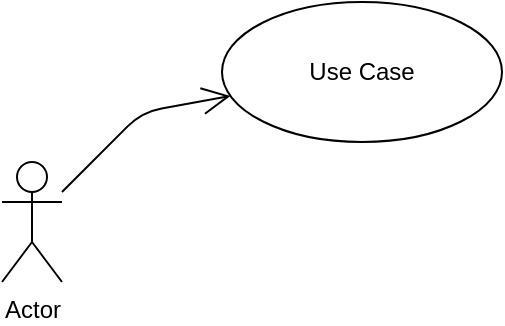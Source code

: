 <mxfile version="13.0.9">
    <diagram id="oQlsDqUnoRqt1SnFWlzI" name="Page-1">
        <mxGraphModel dx="416" dy="490" grid="1" gridSize="10" guides="1" tooltips="1" connect="1" arrows="1" fold="1" page="1" pageScale="1" pageWidth="850" pageHeight="1100" math="0" shadow="0">
            <root>
                <mxCell id="0"/>
                <mxCell id="1" parent="0"/>
                <mxCell id="3" value="Actor" style="shape=umlActor;verticalLabelPosition=bottom;labelBackgroundColor=#ffffff;verticalAlign=top;html=1;" parent="1" vertex="1">
                    <mxGeometry x="70" y="110" width="30" height="60" as="geometry"/>
                </mxCell>
                <mxCell id="5" value="Use Case" style="ellipse;whiteSpace=wrap;html=1;" parent="1" vertex="1">
                    <mxGeometry x="180" y="30" width="140" height="70" as="geometry"/>
                </mxCell>
                <mxCell id="6" value="" style="endArrow=open;endFill=1;endSize=12;html=1;" parent="1" source="3" target="5" edge="1">
                    <mxGeometry width="160" relative="1" as="geometry">
                        <mxPoint x="140" y="230" as="sourcePoint"/>
                        <mxPoint x="300" y="230" as="targetPoint"/>
                        <Array as="points">
                            <mxPoint x="140" y="85"/>
                        </Array>
                    </mxGeometry>
                </mxCell>
            </root>
        </mxGraphModel>
    </diagram>
</mxfile>